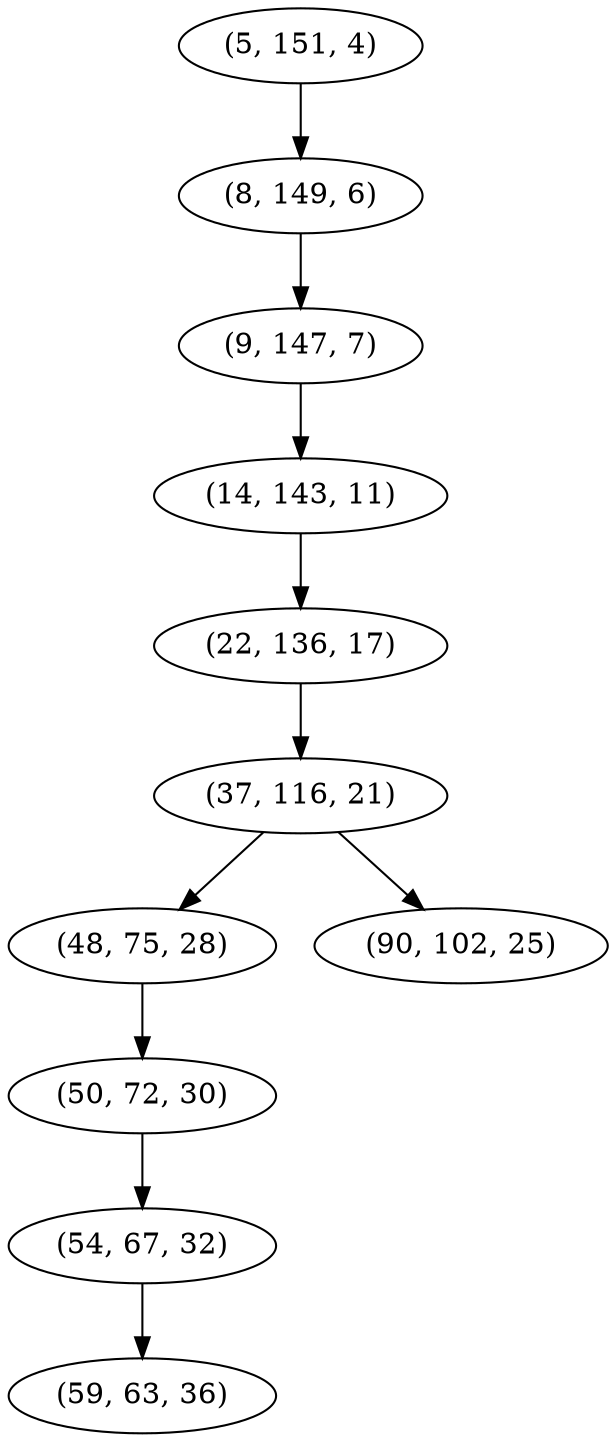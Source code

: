 digraph tree {
    "(5, 151, 4)";
    "(8, 149, 6)";
    "(9, 147, 7)";
    "(14, 143, 11)";
    "(22, 136, 17)";
    "(37, 116, 21)";
    "(48, 75, 28)";
    "(50, 72, 30)";
    "(54, 67, 32)";
    "(59, 63, 36)";
    "(90, 102, 25)";
    "(5, 151, 4)" -> "(8, 149, 6)";
    "(8, 149, 6)" -> "(9, 147, 7)";
    "(9, 147, 7)" -> "(14, 143, 11)";
    "(14, 143, 11)" -> "(22, 136, 17)";
    "(22, 136, 17)" -> "(37, 116, 21)";
    "(37, 116, 21)" -> "(48, 75, 28)";
    "(37, 116, 21)" -> "(90, 102, 25)";
    "(48, 75, 28)" -> "(50, 72, 30)";
    "(50, 72, 30)" -> "(54, 67, 32)";
    "(54, 67, 32)" -> "(59, 63, 36)";
}
